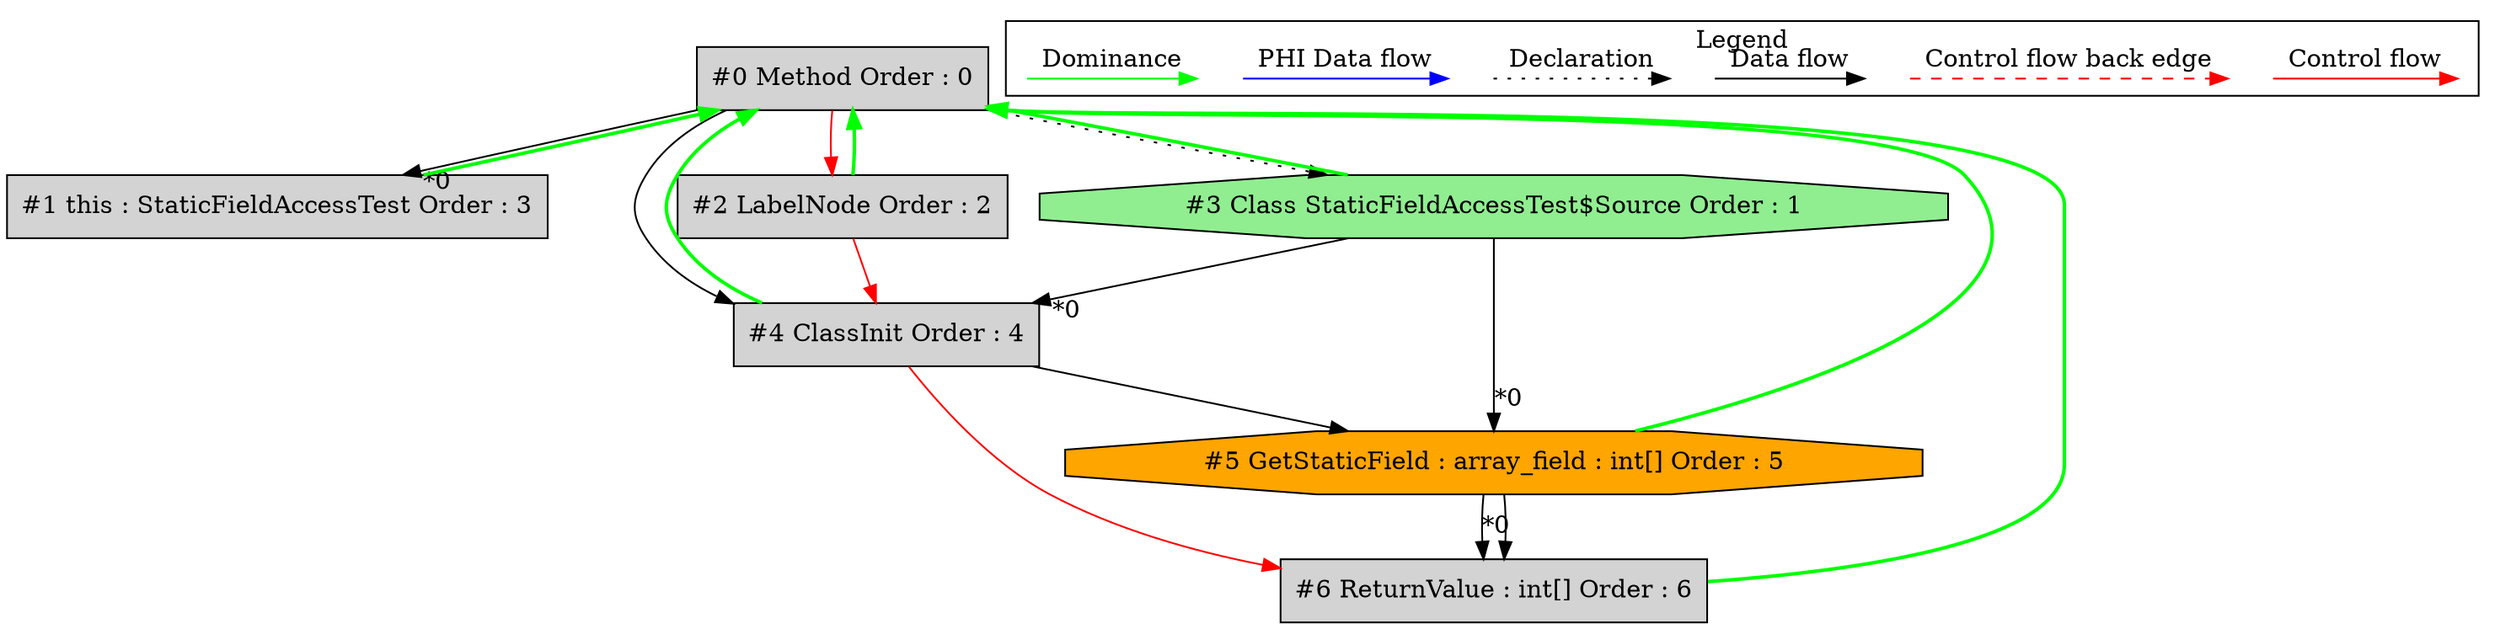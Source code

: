 digraph debugoutput {
 ordering="in";
 node0[label="#0 Method Order : 0",shape=box, fillcolor=lightgrey, style=filled];
 node1[label="#1 this : StaticFieldAccessTest Order : 3",shape=box, fillcolor=lightgrey, style=filled];
 node1 -> node0[dir="forward" color="green" penwidth="2"];
 node0 -> node1[headlabel="*0", labeldistance=2];
 node2[label="#2 LabelNode Order : 2",shape=box, fillcolor=lightgrey, style=filled];
 node2 -> node0[dir="forward" color="green" penwidth="2"];
 node0 -> node2[labeldistance=2, color=red, fontcolor=red];
 node3[label="#3 Class StaticFieldAccessTest$Source Order : 1",shape=octagon, fillcolor=lightgreen, style=filled];
 node3 -> node0[dir="forward" color="green" penwidth="2"];
 node0 -> node3[style=dotted];
 node4[label="#4 ClassInit Order : 4",shape=box, fillcolor=lightgrey, style=filled];
 node4 -> node0[dir="forward" color="green" penwidth="2"];
 node3 -> node4[headlabel="*0", labeldistance=2];
 node0 -> node4;
 node2 -> node4[labeldistance=2, color=red, fontcolor=red];
 node5[label="#5 GetStaticField : array_field : int[] Order : 5",shape=octagon, fillcolor=orange, style=filled];
 node5 -> node0[dir="forward" color="green" penwidth="2"];
 node3 -> node5[headlabel="*0", labeldistance=2];
 node4 -> node5;
 node6[label="#6 ReturnValue : int[] Order : 6",shape=box, fillcolor=lightgrey, style=filled];
 node6 -> node0[dir="forward" color="green" penwidth="2"];
 node5 -> node6[headlabel="*0", labeldistance=2];
 node4 -> node6[labeldistance=2, color=red, fontcolor=red];
 node5 -> node6;
 subgraph cluster_000 {
  label = "Legend";
  node [shape=point]
  {
   rank=same;
   c0 [style = invis];
   c1 [style = invis];
   c2 [style = invis];
   c3 [style = invis];
   d0 [style = invis];
   d1 [style = invis];
   d2 [style = invis];
   d3 [style = invis];
   d4 [style = invis];
   d5 [style = invis];
   d6 [style = invis];
   d7 [style = invis];
  }
  c0 -> c1 [label="Control flow", style=solid, color=red]
  c2 -> c3 [label="Control flow back edge", style=dashed, color=red]
  d0 -> d1 [label="Data flow"]
  d2 -> d3 [label="Declaration", style=dotted]
  d4 -> d5 [label="PHI Data flow", color=blue]
  d6 -> d7 [label="Dominance", color=green]
 }

}
